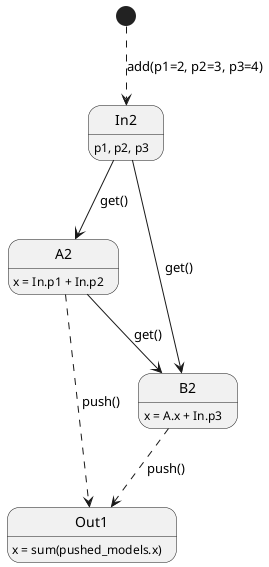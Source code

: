 @startuml
[*] -[dashed]-> In2 : add(p1=2, p2=3, p3=4)

In2 --> A2 : get()
In2 --> B2 : get()

A2 --> B2 : get()
A2 -[dashed]-> Out1 : push()

B2 -[dashed]-> Out1 : push()

In2 : p1, p2, p3
A2 : x = In.p1 + In.p2
B2 : x = A.x + In.p3
Out1: x = sum(pushed_models.x)

@enduml